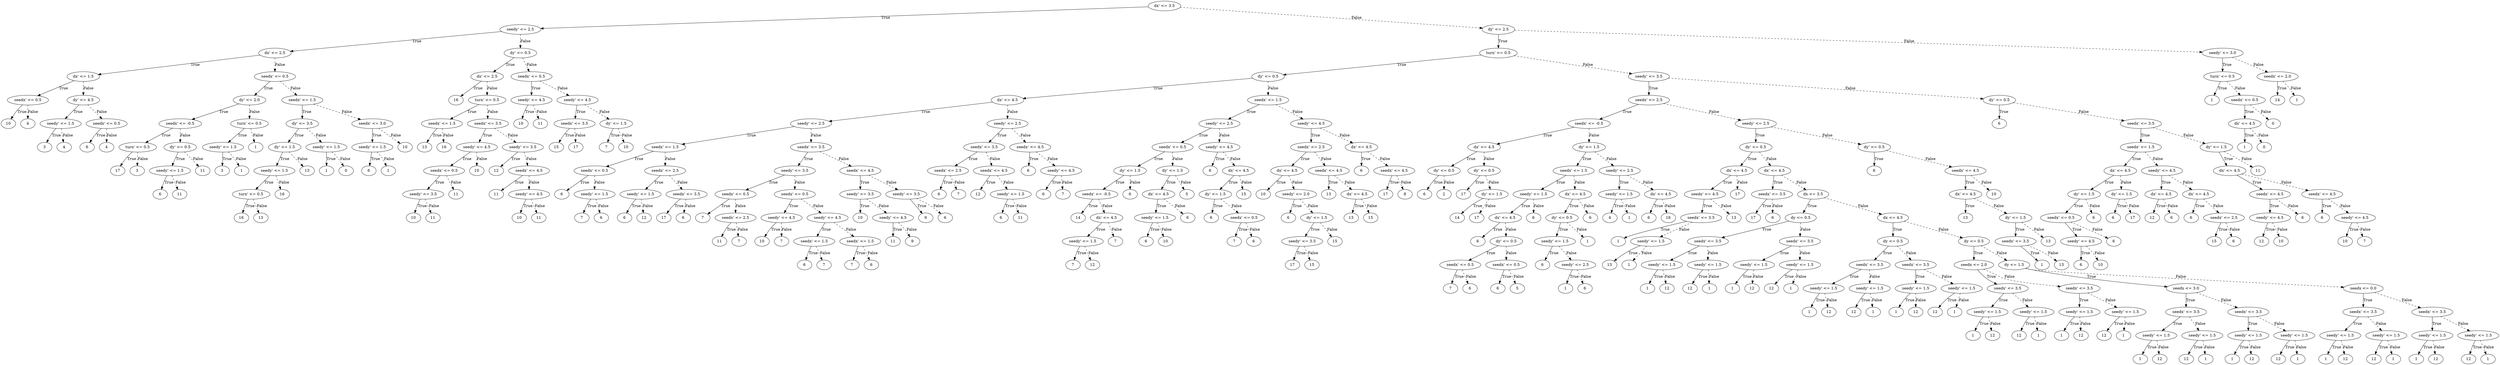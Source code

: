 digraph {
0 [label="dx' <= 3.5"];
1 [label="seedy' <= 2.5"];
2 [label="dx' <= 2.5"];
3 [label="dx' <= 1.5"];
4 [label="seedx' <= 0.5"];
5 [label="10"];
4 -> 5 [label="True"];
6 [label="4"];
4 -> 6 [style="dashed", label="False"];
3 -> 4 [label="True"];
7 [label="dy' <= 4.5"];
8 [label="seedy' <= 1.5"];
9 [label="3"];
8 -> 9 [label="True"];
10 [label="4"];
8 -> 10 [style="dashed", label="False"];
7 -> 8 [label="True"];
11 [label="seedx' <= 0.5"];
12 [label="6"];
11 -> 12 [label="True"];
13 [label="4"];
11 -> 13 [style="dashed", label="False"];
7 -> 11 [style="dashed", label="False"];
3 -> 7 [style="dashed", label="False"];
2 -> 3 [label="True"];
14 [label="seedx' <= 0.5"];
15 [label="dy' <= 2.0"];
16 [label="seedx' <= -0.5"];
17 [label="turn' <= 0.5"];
18 [label="17"];
17 -> 18 [label="True"];
19 [label="3"];
17 -> 19 [style="dashed", label="False"];
16 -> 17 [label="True"];
20 [label="dy' <= 0.5"];
21 [label="seedy' <= 1.5"];
22 [label="6"];
21 -> 22 [label="True"];
23 [label="11"];
21 -> 23 [style="dashed", label="False"];
20 -> 21 [label="True"];
24 [label="11"];
20 -> 24 [style="dashed", label="False"];
16 -> 20 [style="dashed", label="False"];
15 -> 16 [label="True"];
25 [label="turn' <= 0.5"];
26 [label="seedy' <= 1.5"];
27 [label="3"];
26 -> 27 [label="True"];
28 [label="1"];
26 -> 28 [style="dashed", label="False"];
25 -> 26 [label="True"];
29 [label="1"];
25 -> 29 [style="dashed", label="False"];
15 -> 25 [style="dashed", label="False"];
14 -> 15 [label="True"];
30 [label="seedx' <= 1.5"];
31 [label="dy' <= 3.5"];
32 [label="dy' <= 1.5"];
33 [label="seedy' <= 1.5"];
34 [label="turn' <= 0.5"];
35 [label="16"];
34 -> 35 [label="True"];
36 [label="13"];
34 -> 36 [style="dashed", label="False"];
33 -> 34 [label="True"];
37 [label="16"];
33 -> 37 [style="dashed", label="False"];
32 -> 33 [label="True"];
38 [label="13"];
32 -> 38 [style="dashed", label="False"];
31 -> 32 [label="True"];
39 [label="seedy' <= 1.5"];
40 [label="1"];
39 -> 40 [label="True"];
41 [label="0"];
39 -> 41 [style="dashed", label="False"];
31 -> 39 [style="dashed", label="False"];
30 -> 31 [label="True"];
42 [label="seedx' <= 3.0"];
43 [label="seedy' <= 1.5"];
44 [label="6"];
43 -> 44 [label="True"];
45 [label="1"];
43 -> 45 [style="dashed", label="False"];
42 -> 43 [label="True"];
46 [label="10"];
42 -> 46 [style="dashed", label="False"];
30 -> 42 [style="dashed", label="False"];
14 -> 30 [style="dashed", label="False"];
2 -> 14 [style="dashed", label="False"];
1 -> 2 [label="True"];
47 [label="dy' <= 0.5"];
48 [label="dx' <= 2.5"];
49 [label="16"];
48 -> 49 [label="True"];
50 [label="turn' <= 0.5"];
51 [label="seedx' <= 1.5"];
52 [label="13"];
51 -> 52 [label="True"];
53 [label="16"];
51 -> 53 [style="dashed", label="False"];
50 -> 51 [label="True"];
54 [label="seedx' <= 3.5"];
55 [label="seedy' <= 4.5"];
56 [label="seedx' <= 0.5"];
57 [label="seedy' <= 3.5"];
58 [label="10"];
57 -> 58 [label="True"];
59 [label="11"];
57 -> 59 [style="dashed", label="False"];
56 -> 57 [label="True"];
60 [label="11"];
56 -> 60 [style="dashed", label="False"];
55 -> 56 [label="True"];
61 [label="10"];
55 -> 61 [style="dashed", label="False"];
54 -> 55 [label="True"];
62 [label="seedy' <= 3.5"];
63 [label="12"];
62 -> 63 [label="True"];
64 [label="seedx' <= 4.5"];
65 [label="11"];
64 -> 65 [label="True"];
66 [label="seedy' <= 4.5"];
67 [label="10"];
66 -> 67 [label="True"];
68 [label="11"];
66 -> 68 [style="dashed", label="False"];
64 -> 66 [style="dashed", label="False"];
62 -> 64 [style="dashed", label="False"];
54 -> 62 [style="dashed", label="False"];
50 -> 54 [style="dashed", label="False"];
48 -> 50 [style="dashed", label="False"];
47 -> 48 [label="True"];
69 [label="seedx' <= 0.5"];
70 [label="seedy' <= 4.5"];
71 [label="10"];
70 -> 71 [label="True"];
72 [label="11"];
70 -> 72 [style="dashed", label="False"];
69 -> 70 [label="True"];
73 [label="seedy' <= 4.5"];
74 [label="seedx' <= 3.5"];
75 [label="15"];
74 -> 75 [label="True"];
76 [label="17"];
74 -> 76 [style="dashed", label="False"];
73 -> 74 [label="True"];
77 [label="dy' <= 1.5"];
78 [label="7"];
77 -> 78 [label="True"];
79 [label="10"];
77 -> 79 [style="dashed", label="False"];
73 -> 77 [style="dashed", label="False"];
69 -> 73 [style="dashed", label="False"];
47 -> 69 [style="dashed", label="False"];
1 -> 47 [style="dashed", label="False"];
0 -> 1 [label="True"];
80 [label="dy' <= 2.5"];
81 [label="turn' <= 0.5"];
82 [label="dy' <= 0.5"];
83 [label="dx' <= 4.5"];
84 [label="seedy' <= 2.5"];
85 [label="seedx' <= 1.5"];
86 [label="seedx' <= 0.5"];
87 [label="6"];
86 -> 87 [label="True"];
88 [label="seedy' <= 1.5"];
89 [label="7"];
88 -> 89 [label="True"];
90 [label="6"];
88 -> 90 [style="dashed", label="False"];
86 -> 88 [style="dashed", label="False"];
85 -> 86 [label="True"];
91 [label="seedx' <= 2.5"];
92 [label="seedy' <= 1.5"];
93 [label="6"];
92 -> 93 [label="True"];
94 [label="12"];
92 -> 94 [style="dashed", label="False"];
91 -> 92 [label="True"];
95 [label="seedx' <= 3.5"];
96 [label="17"];
95 -> 96 [label="True"];
97 [label="6"];
95 -> 97 [style="dashed", label="False"];
91 -> 95 [style="dashed", label="False"];
85 -> 91 [style="dashed", label="False"];
84 -> 85 [label="True"];
98 [label="seedx' <= 3.5"];
99 [label="seedy' <= 3.5"];
100 [label="seedx' <= 0.5"];
101 [label="7"];
100 -> 101 [label="True"];
102 [label="seedx' <= 2.5"];
103 [label="11"];
102 -> 103 [label="True"];
104 [label="7"];
102 -> 104 [style="dashed", label="False"];
100 -> 102 [style="dashed", label="False"];
99 -> 100 [label="True"];
105 [label="seedx' <= 0.5"];
106 [label="seedy' <= 4.5"];
107 [label="10"];
106 -> 107 [label="True"];
108 [label="7"];
106 -> 108 [style="dashed", label="False"];
105 -> 106 [label="True"];
109 [label="seedy' <= 4.5"];
110 [label="seedx' <= 1.5"];
111 [label="6"];
110 -> 111 [label="True"];
112 [label="7"];
110 -> 112 [style="dashed", label="False"];
109 -> 110 [label="True"];
113 [label="seedx' <= 1.5"];
114 [label="7"];
113 -> 114 [label="True"];
115 [label="6"];
113 -> 115 [style="dashed", label="False"];
109 -> 113 [style="dashed", label="False"];
105 -> 109 [style="dashed", label="False"];
99 -> 105 [style="dashed", label="False"];
98 -> 99 [label="True"];
116 [label="seedx' <= 4.5"];
117 [label="seedy' <= 3.5"];
118 [label="10"];
117 -> 118 [label="True"];
119 [label="seedy' <= 4.5"];
120 [label="11"];
119 -> 120 [label="True"];
121 [label="9"];
119 -> 121 [style="dashed", label="False"];
117 -> 119 [style="dashed", label="False"];
116 -> 117 [label="True"];
122 [label="seedy' <= 3.5"];
123 [label="9"];
122 -> 123 [label="True"];
124 [label="6"];
122 -> 124 [style="dashed", label="False"];
116 -> 122 [style="dashed", label="False"];
98 -> 116 [style="dashed", label="False"];
84 -> 98 [style="dashed", label="False"];
83 -> 84 [label="True"];
125 [label="seedy' <= 2.5"];
126 [label="seedx' <= 3.5"];
127 [label="seedx' <= 2.5"];
128 [label="6"];
127 -> 128 [label="True"];
129 [label="7"];
127 -> 129 [style="dashed", label="False"];
126 -> 127 [label="True"];
130 [label="seedx' <= 4.5"];
131 [label="12"];
130 -> 131 [label="True"];
132 [label="seedy' <= 1.5"];
133 [label="6"];
132 -> 133 [label="True"];
134 [label="11"];
132 -> 134 [style="dashed", label="False"];
130 -> 132 [style="dashed", label="False"];
126 -> 130 [style="dashed", label="False"];
125 -> 126 [label="True"];
135 [label="seedx' <= 4.5"];
136 [label="6"];
135 -> 136 [label="True"];
137 [label="seedy' <= 4.5"];
138 [label="6"];
137 -> 138 [label="True"];
139 [label="7"];
137 -> 139 [style="dashed", label="False"];
135 -> 137 [style="dashed", label="False"];
125 -> 135 [style="dashed", label="False"];
83 -> 125 [style="dashed", label="False"];
82 -> 83 [label="True"];
140 [label="seedx' <= 1.5"];
141 [label="seedy' <= 2.5"];
142 [label="seedx' <= 0.5"];
143 [label="dy' <= 1.5"];
144 [label="seedx' <= -0.5"];
145 [label="14"];
144 -> 145 [label="True"];
146 [label="dx' <= 4.5"];
147 [label="seedy' <= 1.5"];
148 [label="7"];
147 -> 148 [label="True"];
149 [label="12"];
147 -> 149 [style="dashed", label="False"];
146 -> 147 [label="True"];
150 [label="7"];
146 -> 150 [style="dashed", label="False"];
144 -> 146 [style="dashed", label="False"];
143 -> 144 [label="True"];
151 [label="6"];
143 -> 151 [style="dashed", label="False"];
142 -> 143 [label="True"];
152 [label="dy' <= 1.5"];
153 [label="dx' <= 4.5"];
154 [label="seedy' <= 1.5"];
155 [label="6"];
154 -> 155 [label="True"];
156 [label="10"];
154 -> 156 [style="dashed", label="False"];
153 -> 154 [label="True"];
157 [label="6"];
153 -> 157 [style="dashed", label="False"];
152 -> 153 [label="True"];
158 [label="5"];
152 -> 158 [style="dashed", label="False"];
142 -> 152 [style="dashed", label="False"];
141 -> 142 [label="True"];
159 [label="seedy' <= 4.5"];
160 [label="6"];
159 -> 160 [label="True"];
161 [label="dx' <= 4.5"];
162 [label="dy' <= 1.5"];
163 [label="6"];
162 -> 163 [label="True"];
164 [label="seedx' <= 0.5"];
165 [label="7"];
164 -> 165 [label="True"];
166 [label="6"];
164 -> 166 [style="dashed", label="False"];
162 -> 164 [style="dashed", label="False"];
161 -> 162 [label="True"];
167 [label="15"];
161 -> 167 [style="dashed", label="False"];
159 -> 161 [style="dashed", label="False"];
141 -> 159 [style="dashed", label="False"];
140 -> 141 [label="True"];
168 [label="seedy' <= 4.5"];
169 [label="seedx' <= 2.5"];
170 [label="dx' <= 4.5"];
171 [label="10"];
170 -> 171 [label="True"];
172 [label="seedy' <= 2.0"];
173 [label="6"];
172 -> 173 [label="True"];
174 [label="dy' <= 1.5"];
175 [label="seedy' <= 3.5"];
176 [label="17"];
175 -> 176 [label="True"];
177 [label="15"];
175 -> 177 [style="dashed", label="False"];
174 -> 175 [label="True"];
178 [label="15"];
174 -> 178 [style="dashed", label="False"];
172 -> 174 [style="dashed", label="False"];
170 -> 172 [style="dashed", label="False"];
169 -> 170 [label="True"];
179 [label="seedx' <= 4.5"];
180 [label="13"];
179 -> 180 [label="True"];
181 [label="dx' <= 4.5"];
182 [label="13"];
181 -> 182 [label="True"];
183 [label="15"];
181 -> 183 [style="dashed", label="False"];
179 -> 181 [style="dashed", label="False"];
169 -> 179 [style="dashed", label="False"];
168 -> 169 [label="True"];
184 [label="dx' <= 4.5"];
185 [label="6"];
184 -> 185 [label="True"];
186 [label="seedx' <= 4.5"];
187 [label="17"];
186 -> 187 [label="True"];
188 [label="8"];
186 -> 188 [style="dashed", label="False"];
184 -> 186 [style="dashed", label="False"];
168 -> 184 [style="dashed", label="False"];
140 -> 168 [style="dashed", label="False"];
82 -> 140 [style="dashed", label="False"];
81 -> 82 [label="True"];
189 [label="seedy' <= 3.5"];
190 [label="seedx' <= 2.5"];
191 [label="seedx' <= -0.5"];
192 [label="dx' <= 4.5"];
193 [label="dy' <= 0.5"];
194 [label="6"];
193 -> 194 [label="True"];
195 [label="2"];
193 -> 195 [style="dashed", label="False"];
192 -> 193 [label="True"];
196 [label="dy' <= 0.5"];
197 [label="17"];
196 -> 197 [label="True"];
198 [label="dy' <= 1.5"];
199 [label="14"];
198 -> 199 [label="True"];
200 [label="17"];
198 -> 200 [style="dashed", label="False"];
196 -> 198 [style="dashed", label="False"];
192 -> 196 [style="dashed", label="False"];
191 -> 192 [label="True"];
201 [label="dy' <= 1.5"];
202 [label="seedx' <= 1.5"];
203 [label="seedy' <= 1.5"];
204 [label="dx' <= 4.5"];
205 [label="6"];
204 -> 205 [label="True"];
206 [label="dy' <= 0.5"];
207 [label="seedx' <= 0.5"];
208 [label="7"];
207 -> 208 [label="True"];
209 [label="6"];
207 -> 209 [style="dashed", label="False"];
206 -> 207 [label="True"];
210 [label="seedx' <= 0.5"];
211 [label="6"];
210 -> 211 [label="True"];
212 [label="5"];
210 -> 212 [style="dashed", label="False"];
206 -> 210 [style="dashed", label="False"];
204 -> 206 [style="dashed", label="False"];
203 -> 204 [label="True"];
213 [label="6"];
203 -> 213 [style="dashed", label="False"];
202 -> 203 [label="True"];
214 [label="dx' <= 4.5"];
215 [label="dy' <= 0.5"];
216 [label="seedy' <= 1.5"];
217 [label="6"];
216 -> 217 [label="True"];
218 [label="seedy' <= 2.5"];
219 [label="1"];
218 -> 219 [label="True"];
220 [label="6"];
218 -> 220 [style="dashed", label="False"];
216 -> 218 [style="dashed", label="False"];
215 -> 216 [label="True"];
221 [label="1"];
215 -> 221 [style="dashed", label="False"];
214 -> 215 [label="True"];
222 [label="6"];
214 -> 222 [style="dashed", label="False"];
202 -> 214 [style="dashed", label="False"];
201 -> 202 [label="True"];
223 [label="seedy' <= 2.5"];
224 [label="seedy' <= 1.5"];
225 [label="4"];
224 -> 225 [label="True"];
226 [label="1"];
224 -> 226 [style="dashed", label="False"];
223 -> 224 [label="True"];
227 [label="dx' <= 4.5"];
228 [label="6"];
227 -> 228 [label="True"];
229 [label="16"];
227 -> 229 [style="dashed", label="False"];
223 -> 227 [style="dashed", label="False"];
201 -> 223 [style="dashed", label="False"];
191 -> 201 [style="dashed", label="False"];
190 -> 191 [label="True"];
230 [label="seedy' <= 2.5"];
231 [label="dy' <= 0.5"];
232 [label="dx' <= 4.5"];
233 [label="seedx' <= 4.5"];
234 [label="seedx' <= 3.5"];
235 [label="1"];
234 -> 235 [label="True"];
236 [label="seedy' <= 1.5"];
237 [label="13"];
236 -> 237 [label="True"];
238 [label="1"];
236 -> 238 [style="dashed", label="False"];
234 -> 236 [style="dashed", label="False"];
233 -> 234 [label="True"];
239 [label="13"];
233 -> 239 [style="dashed", label="False"];
232 -> 233 [label="True"];
240 [label="17"];
232 -> 240 [style="dashed", label="False"];
231 -> 232 [label="True"];
241 [label="dx' <= 4.5"];
242 [label="seedx' <= 3.5"];
243 [label="17"];
242 -> 243 [label="True"];
244 [label="6"];
242 -> 244 [style="dashed", label="False"];
241 -> 242 [label="True"];
245 [label="dx <= 3.5"];
246 [label="dy <= 0.5"];
247 [label="seedx' <= 3.5"];
248 [label="seedy' <= 1.5"];
249 [label="1"];
248 -> 249 [label="True"];
250 [label="12"];
248 -> 250 [style="dashed", label="False"];
247 -> 248 [label="True"];
251 [label="seedy' <= 1.5"];
252 [label="12"];
251 -> 252 [label="True"];
253 [label="1"];
251 -> 253 [style="dashed", label="False"];
247 -> 251 [style="dashed", label="False"];
246 -> 247 [label="True"];
254 [label="seedx' <= 3.5"];
255 [label="seedy' <= 1.5"];
256 [label="1"];
255 -> 256 [label="True"];
257 [label="12"];
255 -> 257 [style="dashed", label="False"];
254 -> 255 [label="True"];
258 [label="seedy' <= 1.5"];
259 [label="12"];
258 -> 259 [label="True"];
260 [label="1"];
258 -> 260 [style="dashed", label="False"];
254 -> 258 [style="dashed", label="False"];
246 -> 254 [style="dashed", label="False"];
245 -> 246 [label="True"];
261 [label="dx <= 4.5"];
262 [label="dy <= 0.5"];
263 [label="seedx' <= 3.5"];
264 [label="seedy' <= 1.5"];
265 [label="1"];
264 -> 265 [label="True"];
266 [label="12"];
264 -> 266 [style="dashed", label="False"];
263 -> 264 [label="True"];
267 [label="seedy' <= 1.5"];
268 [label="12"];
267 -> 268 [label="True"];
269 [label="1"];
267 -> 269 [style="dashed", label="False"];
263 -> 267 [style="dashed", label="False"];
262 -> 263 [label="True"];
270 [label="seedx' <= 3.5"];
271 [label="seedy' <= 1.5"];
272 [label="1"];
271 -> 272 [label="True"];
273 [label="12"];
271 -> 273 [style="dashed", label="False"];
270 -> 271 [label="True"];
274 [label="seedy' <= 1.5"];
275 [label="12"];
274 -> 275 [label="True"];
276 [label="1"];
274 -> 276 [style="dashed", label="False"];
270 -> 274 [style="dashed", label="False"];
262 -> 270 [style="dashed", label="False"];
261 -> 262 [label="True"];
277 [label="dy <= 0.5"];
278 [label="seedx <= 2.0"];
279 [label="seedx' <= 3.5"];
280 [label="seedy' <= 1.5"];
281 [label="1"];
280 -> 281 [label="True"];
282 [label="12"];
280 -> 282 [style="dashed", label="False"];
279 -> 280 [label="True"];
283 [label="seedy' <= 1.5"];
284 [label="12"];
283 -> 284 [label="True"];
285 [label="1"];
283 -> 285 [style="dashed", label="False"];
279 -> 283 [style="dashed", label="False"];
278 -> 279 [label="True"];
286 [label="seedx' <= 3.5"];
287 [label="seedy' <= 1.5"];
288 [label="1"];
287 -> 288 [label="True"];
289 [label="12"];
287 -> 289 [style="dashed", label="False"];
286 -> 287 [label="True"];
290 [label="seedy' <= 1.5"];
291 [label="12"];
290 -> 291 [label="True"];
292 [label="1"];
290 -> 292 [style="dashed", label="False"];
286 -> 290 [style="dashed", label="False"];
278 -> 286 [style="dashed", label="False"];
277 -> 278 [label="True"];
293 [label="dy <= 1.5"];
294 [label="seedx <= 3.0"];
295 [label="seedx' <= 3.5"];
296 [label="seedy' <= 1.5"];
297 [label="1"];
296 -> 297 [label="True"];
298 [label="12"];
296 -> 298 [style="dashed", label="False"];
295 -> 296 [label="True"];
299 [label="seedy' <= 1.5"];
300 [label="12"];
299 -> 300 [label="True"];
301 [label="1"];
299 -> 301 [style="dashed", label="False"];
295 -> 299 [style="dashed", label="False"];
294 -> 295 [label="True"];
302 [label="seedx' <= 3.5"];
303 [label="seedy' <= 1.5"];
304 [label="1"];
303 -> 304 [label="True"];
305 [label="12"];
303 -> 305 [style="dashed", label="False"];
302 -> 303 [label="True"];
306 [label="seedy' <= 1.5"];
307 [label="12"];
306 -> 307 [label="True"];
308 [label="1"];
306 -> 308 [style="dashed", label="False"];
302 -> 306 [style="dashed", label="False"];
294 -> 302 [style="dashed", label="False"];
293 -> 294 [label="True"];
309 [label="seedx <= 0.0"];
310 [label="seedx' <= 3.5"];
311 [label="seedy' <= 1.5"];
312 [label="1"];
311 -> 312 [label="True"];
313 [label="12"];
311 -> 313 [style="dashed", label="False"];
310 -> 311 [label="True"];
314 [label="seedy' <= 1.5"];
315 [label="12"];
314 -> 315 [label="True"];
316 [label="1"];
314 -> 316 [style="dashed", label="False"];
310 -> 314 [style="dashed", label="False"];
309 -> 310 [label="True"];
317 [label="seedx' <= 3.5"];
318 [label="seedy' <= 1.5"];
319 [label="1"];
318 -> 319 [label="True"];
320 [label="12"];
318 -> 320 [style="dashed", label="False"];
317 -> 318 [label="True"];
321 [label="seedy' <= 1.5"];
322 [label="12"];
321 -> 322 [label="True"];
323 [label="1"];
321 -> 323 [style="dashed", label="False"];
317 -> 321 [style="dashed", label="False"];
309 -> 317 [style="dashed", label="False"];
293 -> 309 [style="dashed", label="False"];
277 -> 293 [style="dashed", label="False"];
261 -> 277 [style="dashed", label="False"];
245 -> 261 [style="dashed", label="False"];
241 -> 245 [style="dashed", label="False"];
231 -> 241 [style="dashed", label="False"];
230 -> 231 [label="True"];
324 [label="dy' <= 0.5"];
325 [label="6"];
324 -> 325 [label="True"];
326 [label="seedx' <= 4.5"];
327 [label="dx' <= 4.5"];
328 [label="13"];
327 -> 328 [label="True"];
329 [label="dy' <= 1.5"];
330 [label="seedx' <= 3.5"];
331 [label="1"];
330 -> 331 [label="True"];
332 [label="13"];
330 -> 332 [style="dashed", label="False"];
329 -> 330 [label="True"];
333 [label="13"];
329 -> 333 [style="dashed", label="False"];
327 -> 329 [style="dashed", label="False"];
326 -> 327 [label="True"];
334 [label="10"];
326 -> 334 [style="dashed", label="False"];
324 -> 326 [style="dashed", label="False"];
230 -> 324 [style="dashed", label="False"];
190 -> 230 [style="dashed", label="False"];
189 -> 190 [label="True"];
335 [label="dy' <= 0.5"];
336 [label="6"];
335 -> 336 [label="True"];
337 [label="seedx' <= 3.5"];
338 [label="seedx' <= 1.5"];
339 [label="dx' <= 4.5"];
340 [label="dy' <= 1.5"];
341 [label="seedx' <= 0.5"];
342 [label="seedy' <= 4.5"];
343 [label="6"];
342 -> 343 [label="True"];
344 [label="10"];
342 -> 344 [style="dashed", label="False"];
341 -> 342 [label="True"];
345 [label="6"];
341 -> 345 [style="dashed", label="False"];
340 -> 341 [label="True"];
346 [label="6"];
340 -> 346 [style="dashed", label="False"];
339 -> 340 [label="True"];
347 [label="dy' <= 1.5"];
348 [label="6"];
347 -> 348 [label="True"];
349 [label="17"];
347 -> 349 [style="dashed", label="False"];
339 -> 347 [style="dashed", label="False"];
338 -> 339 [label="True"];
350 [label="seedy' <= 4.5"];
351 [label="dx' <= 4.5"];
352 [label="12"];
351 -> 352 [label="True"];
353 [label="6"];
351 -> 353 [style="dashed", label="False"];
350 -> 351 [label="True"];
354 [label="dx' <= 4.5"];
355 [label="6"];
354 -> 355 [label="True"];
356 [label="seedx' <= 2.5"];
357 [label="15"];
356 -> 357 [label="True"];
358 [label="6"];
356 -> 358 [style="dashed", label="False"];
354 -> 356 [style="dashed", label="False"];
350 -> 354 [style="dashed", label="False"];
338 -> 350 [style="dashed", label="False"];
337 -> 338 [label="True"];
359 [label="dy' <= 1.5"];
360 [label="dx' <= 4.5"];
361 [label="seedx' <= 4.5"];
362 [label="seedy' <= 4.5"];
363 [label="12"];
362 -> 363 [label="True"];
364 [label="10"];
362 -> 364 [style="dashed", label="False"];
361 -> 362 [label="True"];
365 [label="6"];
361 -> 365 [style="dashed", label="False"];
360 -> 361 [label="True"];
366 [label="seedx' <= 4.5"];
367 [label="6"];
366 -> 367 [label="True"];
368 [label="seedy' <= 4.5"];
369 [label="10"];
368 -> 369 [label="True"];
370 [label="7"];
368 -> 370 [style="dashed", label="False"];
366 -> 368 [style="dashed", label="False"];
360 -> 366 [style="dashed", label="False"];
359 -> 360 [label="True"];
371 [label="11"];
359 -> 371 [style="dashed", label="False"];
337 -> 359 [style="dashed", label="False"];
335 -> 337 [style="dashed", label="False"];
189 -> 335 [style="dashed", label="False"];
81 -> 189 [style="dashed", label="False"];
80 -> 81 [label="True"];
372 [label="seedy' <= 3.0"];
373 [label="turn' <= 0.5"];
374 [label="1"];
373 -> 374 [label="True"];
375 [label="seedx' <= 0.5"];
376 [label="dx' <= 4.5"];
377 [label="1"];
376 -> 377 [label="True"];
378 [label="0"];
376 -> 378 [style="dashed", label="False"];
375 -> 376 [label="True"];
379 [label="0"];
375 -> 379 [style="dashed", label="False"];
373 -> 375 [style="dashed", label="False"];
372 -> 373 [label="True"];
380 [label="seedx' <= 2.0"];
381 [label="14"];
380 -> 381 [label="True"];
382 [label="1"];
380 -> 382 [style="dashed", label="False"];
372 -> 380 [style="dashed", label="False"];
80 -> 372 [style="dashed", label="False"];
0 -> 80 [style="dashed", label="False"];

}